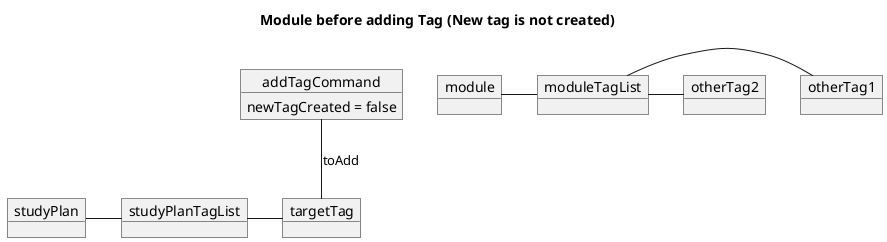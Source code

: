 @startuml

title Module before adding Tag (New tag is not created)

object addTagCommand {
    newTagCreated = false
}

object studyPlan

object studyPlanTagList

object targetTag

studyPlan -right- studyPlanTagList
studyPlanTagList -right- targetTag

targetTag -up- addTagCommand : toAdd

object module

object moduleTagList

object otherTag1
object otherTag2

module -right- moduleTagList
moduleTagList -right- otherTag1
moduleTagList -right- otherTag2


@enduml